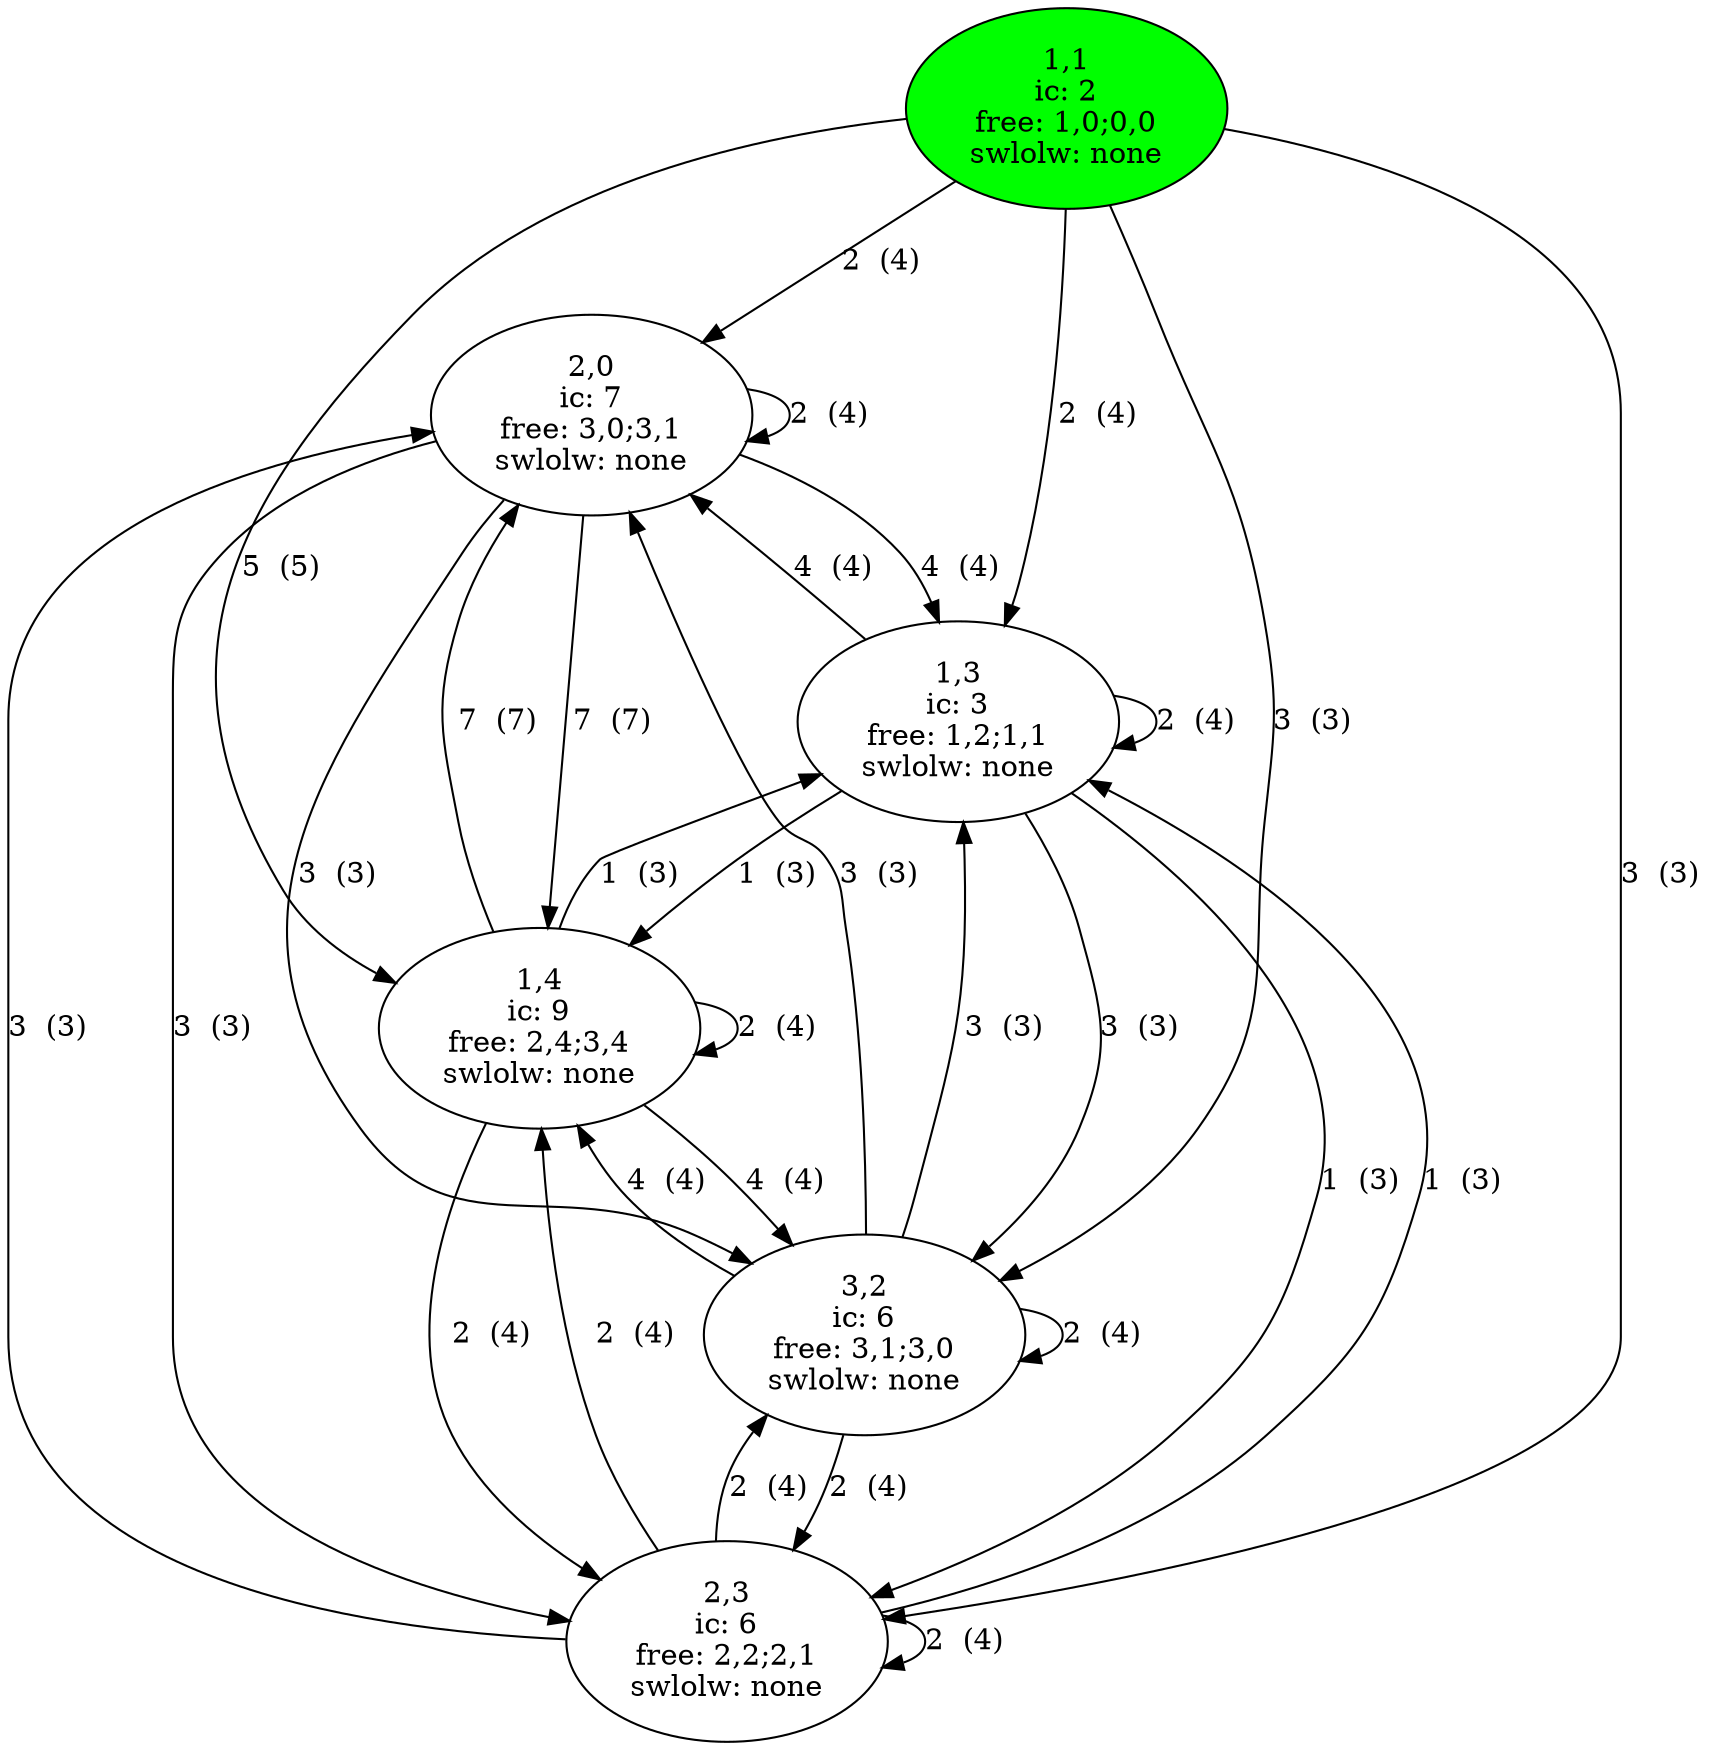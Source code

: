 digraph "example3.txt_fields" {
	compound=true
	"2_0" [label="2,0
ic: 7
free: 3,0;3,1
swlolw: none" pos="5.6,14.0!"]
	"1_3" [label="1,3
ic: 3
free: 1,2;1,1
swlolw: none" pos="2.8,5.6!"]
	"2_3" [label="2,3
ic: 6
free: 2,2;2,1
swlolw: none" pos="5.6,5.6!"]
	"3_2" [label="3,2
ic: 6
free: 3,1;3,0
swlolw: none" pos="8.399999999999999,8.399999999999999!"]
	"1_4" [label="1,4
ic: 9
free: 2,4;3,4
swlolw: none" pos="2.8,2.8!"]
	"1_1" [label="1,1
ic: 2
free: 1,0;0,0
swlolw: none" fillcolor=green pos="2.8,11.2!" style=filled]
	"2_0" -> "2_0" [label="2  (4) "]
	"2_0" -> "3_2" [label="3  (3) "]
	"2_0" -> "2_3" [label="3  (3) "]
	"2_0" -> "1_3" [label="4  (4) "]
	"2_0" -> "1_4" [label="7  (7) "]
	"1_3" -> "2_3" [label="1  (3) "]
	"1_3" -> "1_4" [label="1  (3) "]
	"1_3" -> "1_3" [label="2  (4) "]
	"1_3" -> "3_2" [label="3  (3) "]
	"1_3" -> "2_0" [label="4  (4) "]
	"2_3" -> "1_3" [label="1  (3) "]
	"2_3" -> "3_2" [label="2  (4) "]
	"2_3" -> "1_4" [label="2  (4) "]
	"2_3" -> "2_3" [label="2  (4) "]
	"2_3" -> "2_0" [label="3  (3) "]
	"3_2" -> "2_3" [label="2  (4) "]
	"3_2" -> "3_2" [label="2  (4) "]
	"3_2" -> "2_0" [label="3  (3) "]
	"3_2" -> "1_3" [label="3  (3) "]
	"3_2" -> "1_4" [label="4  (4) "]
	"1_4" -> "1_3" [label="1  (3) "]
	"1_4" -> "2_3" [label="2  (4) "]
	"1_4" -> "1_4" [label="2  (4) "]
	"1_4" -> "3_2" [label="4  (4) "]
	"1_4" -> "2_0" [label="7  (7) "]
	"1_1" -> "2_0" [label="2  (4) "]
	"1_1" -> "1_3" [label="2  (4) "]
	"1_1" -> "3_2" [label="3  (3) "]
	"1_1" -> "2_3" [label="3  (3) "]
	"1_1" -> "1_4" [label="5  (5) "]
}
